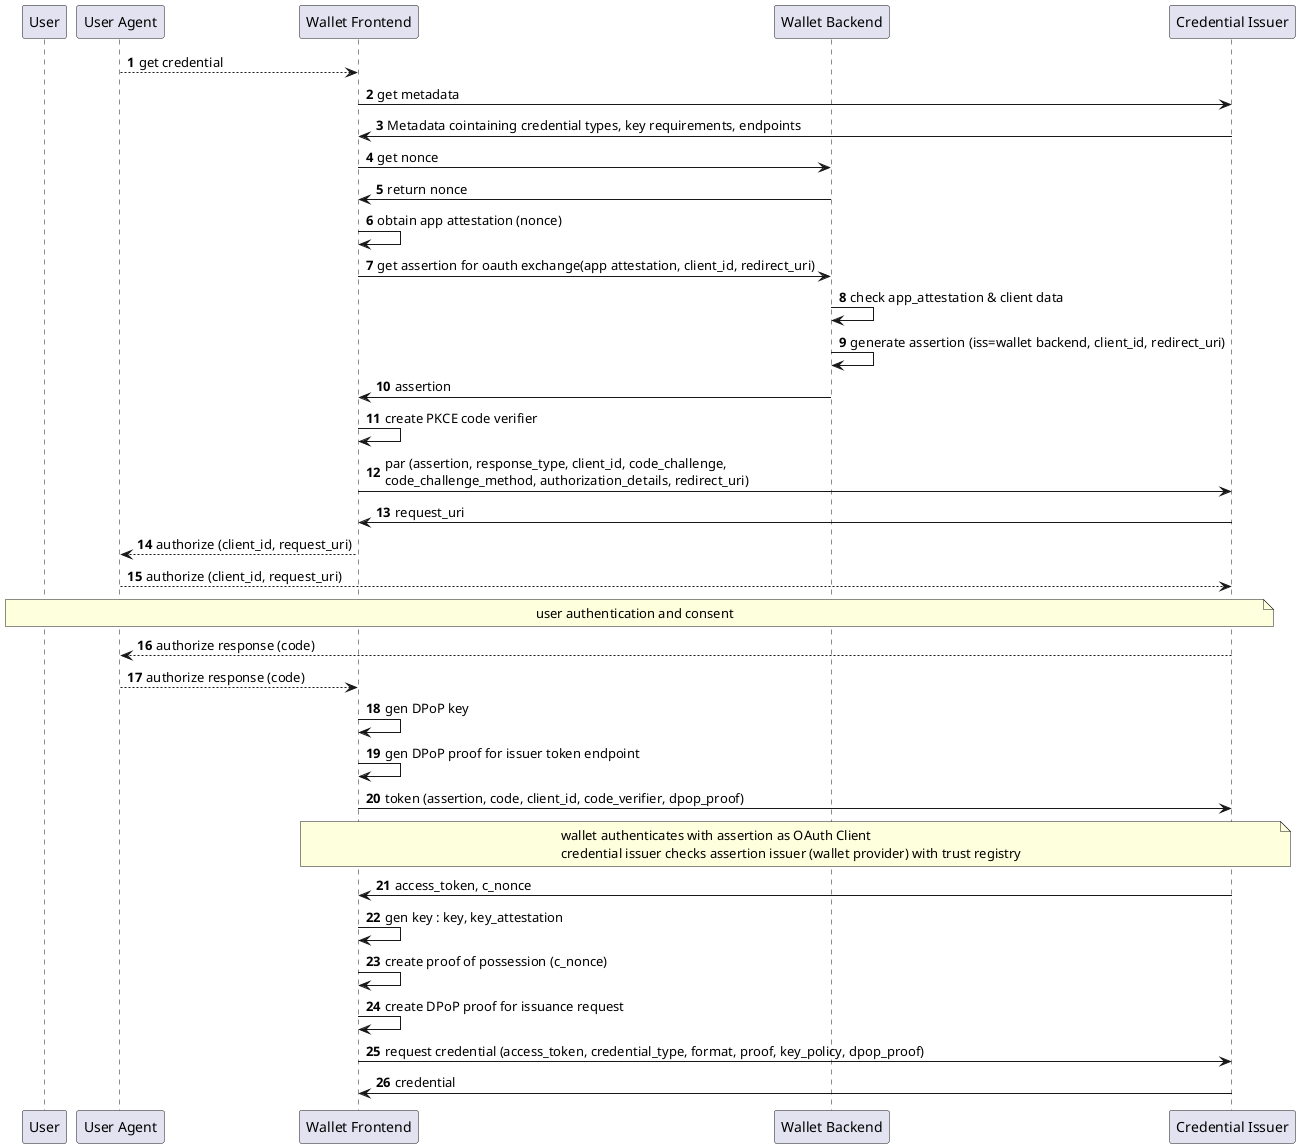 @startuml

autonumber

participant User as u

participant "User Agent" as ua

participant "Wallet Frontend" as w

participant "Wallet Backend" as b

participant "Credential Issuer" as i


ua --> w: get credential

w -> i: get metadata

i -> w: Metadata cointaining credential types, key requirements, endpoints

w -> b: get nonce
b -> w: return nonce

w -> w : obtain app attestation (nonce)

w -> b : get assertion for oauth exchange(app attestation, client_id, redirect_uri)

b -> b : check app_attestation & client data

b -> b : generate assertion (iss=wallet backend, client_id, redirect_uri)

b -> w : assertion

w -> w : create PKCE code verifier

w -> i : par (assertion, response_type, client_id, code_challenge,\ncode_challenge_method, authorization_details, redirect_uri)

i -> w : request_uri


w --> ua: authorize (client_id, request_uri)
ua --> i: authorize (client_id, request_uri)


note over u, i: user authentication and consent

i --> ua : authorize response (code)
ua --> w : authorize response (code)

w -> w : gen DPoP key

w -> w : gen DPoP proof for issuer token endpoint

w -> i : token (assertion, code, client_id, code_verifier, dpop_proof)

note over w, i: wallet authenticates with assertion as OAuth Client\ncredential issuer checks assertion issuer (wallet provider) with trust registry

i -> w : access_token, c_nonce

w -> w : gen key : key, key_attestation

w -> w : create proof of possession (c_nonce)

w  -> w : create DPoP proof for issuance request

w -> i : request credential (access_token, credential_type, format, proof, key_policy, dpop_proof)

i -> w : credential

@enduml